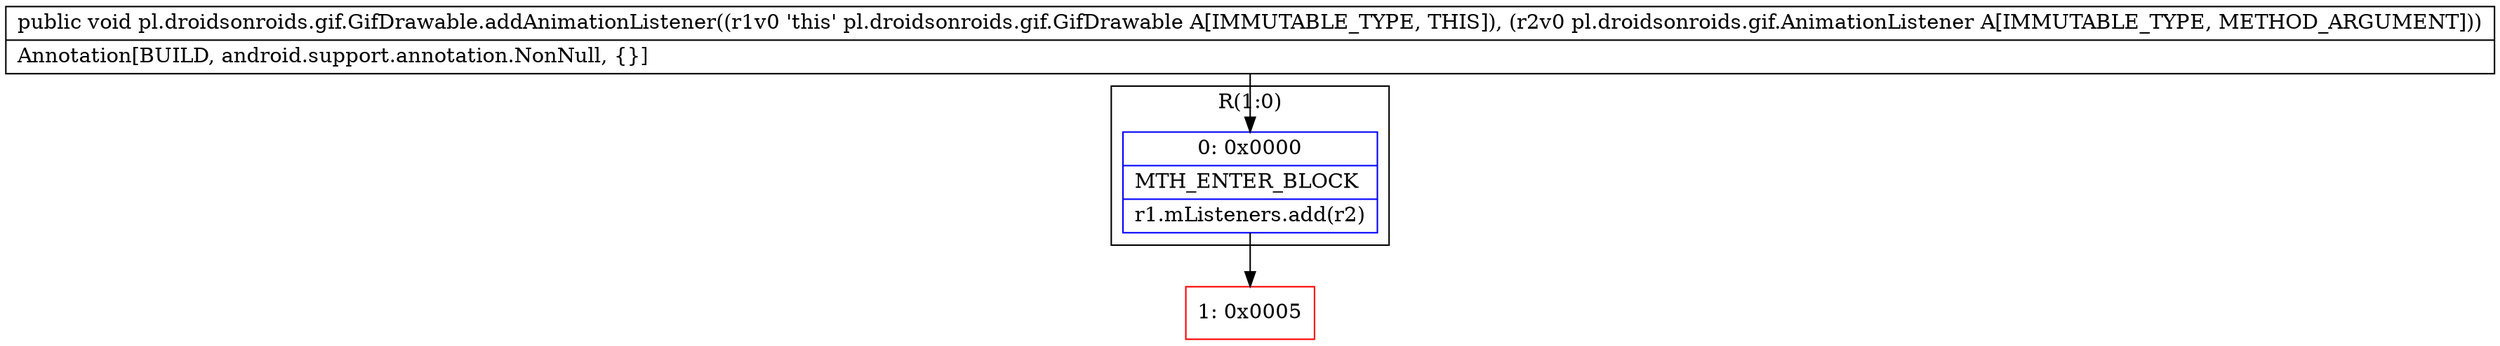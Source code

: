 digraph "CFG forpl.droidsonroids.gif.GifDrawable.addAnimationListener(Lpl\/droidsonroids\/gif\/AnimationListener;)V" {
subgraph cluster_Region_1600314628 {
label = "R(1:0)";
node [shape=record,color=blue];
Node_0 [shape=record,label="{0\:\ 0x0000|MTH_ENTER_BLOCK\l|r1.mListeners.add(r2)\l}"];
}
Node_1 [shape=record,color=red,label="{1\:\ 0x0005}"];
MethodNode[shape=record,label="{public void pl.droidsonroids.gif.GifDrawable.addAnimationListener((r1v0 'this' pl.droidsonroids.gif.GifDrawable A[IMMUTABLE_TYPE, THIS]), (r2v0 pl.droidsonroids.gif.AnimationListener A[IMMUTABLE_TYPE, METHOD_ARGUMENT]))  | Annotation[BUILD, android.support.annotation.NonNull, \{\}]\l}"];
MethodNode -> Node_0;
Node_0 -> Node_1;
}

